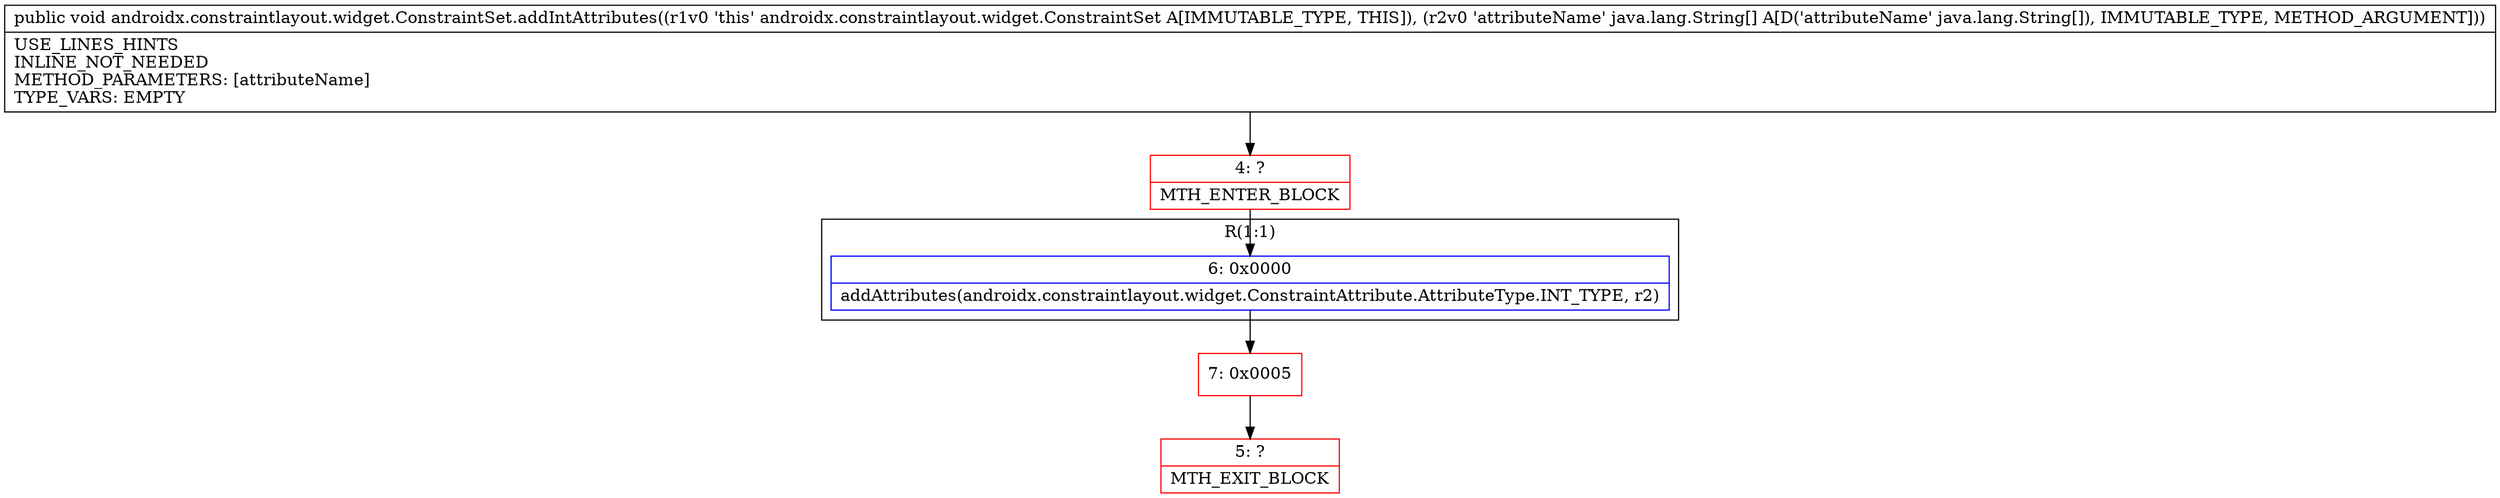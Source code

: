 digraph "CFG forandroidx.constraintlayout.widget.ConstraintSet.addIntAttributes([Ljava\/lang\/String;)V" {
subgraph cluster_Region_1187949532 {
label = "R(1:1)";
node [shape=record,color=blue];
Node_6 [shape=record,label="{6\:\ 0x0000|addAttributes(androidx.constraintlayout.widget.ConstraintAttribute.AttributeType.INT_TYPE, r2)\l}"];
}
Node_4 [shape=record,color=red,label="{4\:\ ?|MTH_ENTER_BLOCK\l}"];
Node_7 [shape=record,color=red,label="{7\:\ 0x0005}"];
Node_5 [shape=record,color=red,label="{5\:\ ?|MTH_EXIT_BLOCK\l}"];
MethodNode[shape=record,label="{public void androidx.constraintlayout.widget.ConstraintSet.addIntAttributes((r1v0 'this' androidx.constraintlayout.widget.ConstraintSet A[IMMUTABLE_TYPE, THIS]), (r2v0 'attributeName' java.lang.String[] A[D('attributeName' java.lang.String[]), IMMUTABLE_TYPE, METHOD_ARGUMENT]))  | USE_LINES_HINTS\lINLINE_NOT_NEEDED\lMETHOD_PARAMETERS: [attributeName]\lTYPE_VARS: EMPTY\l}"];
MethodNode -> Node_4;Node_6 -> Node_7;
Node_4 -> Node_6;
Node_7 -> Node_5;
}

